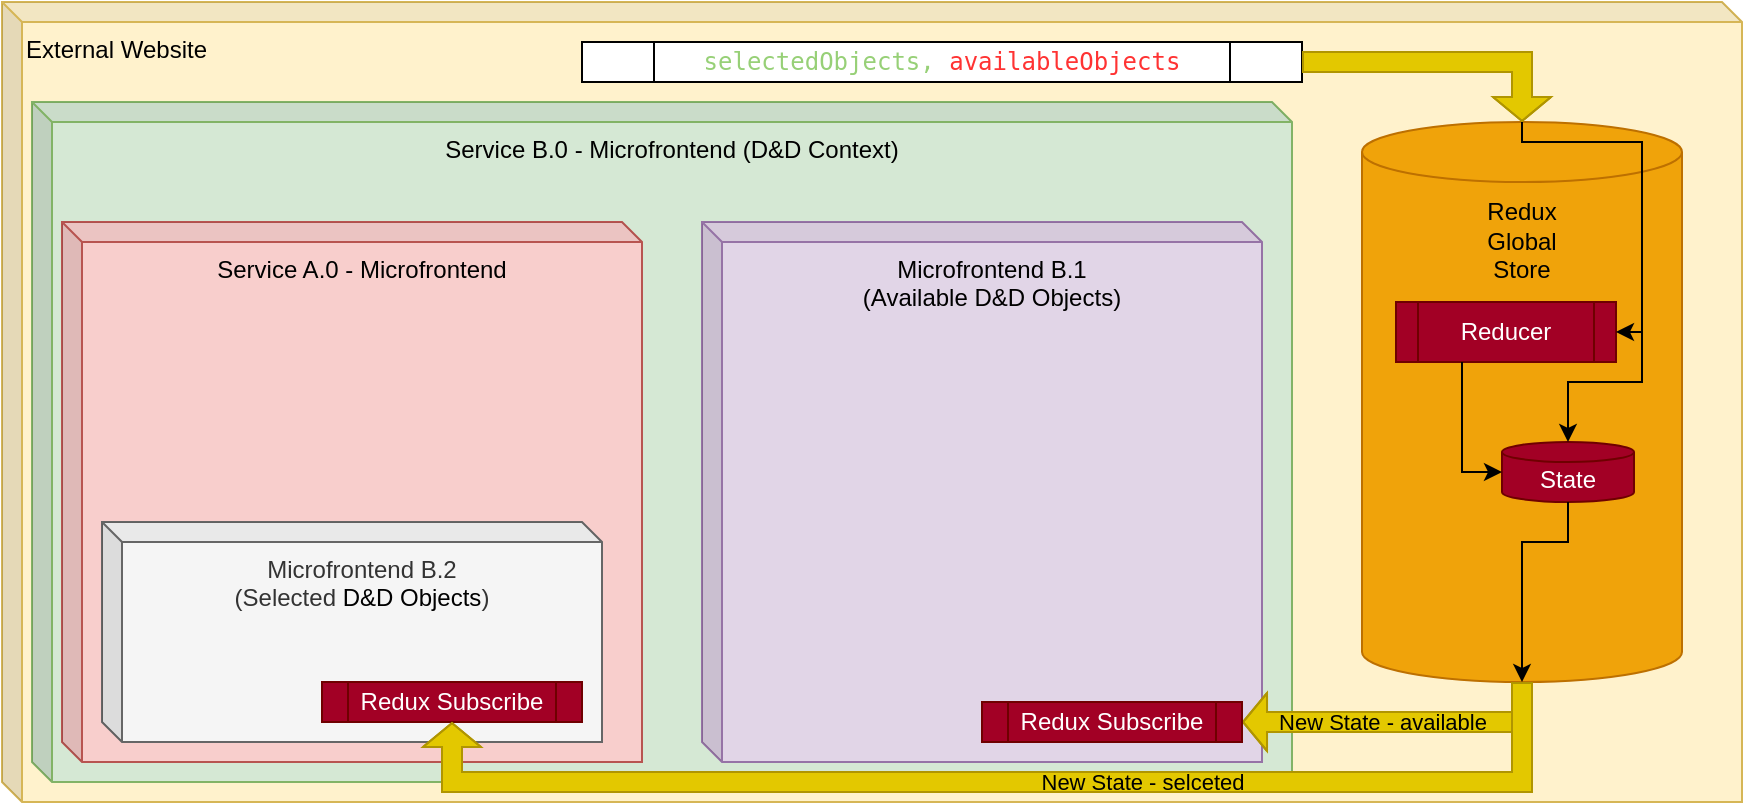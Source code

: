 <mxfile version="24.3.0" type="device" pages="4">
  <diagram id="Yn5TRi-3Te9KVsg2h0Tu" name="Old">
    <mxGraphModel dx="1565" dy="702" grid="1" gridSize="10" guides="1" tooltips="1" connect="1" arrows="1" fold="1" page="1" pageScale="1" pageWidth="827" pageHeight="1169" math="0" shadow="0">
      <root>
        <mxCell id="0" />
        <mxCell id="1" parent="0" />
        <mxCell id="lPZrsbwxUaaFB0V5QGWx-1" value="External Website" style="shape=cube;whiteSpace=wrap;html=1;boundedLbl=1;backgroundOutline=1;darkOpacity=0.05;darkOpacity2=0.1;verticalAlign=top;size=10;fillColor=#fff2cc;strokeColor=#d6b656;align=left;" parent="1" vertex="1">
          <mxGeometry x="130" y="40" width="870" height="400" as="geometry" />
        </mxCell>
        <mxCell id="lPZrsbwxUaaFB0V5QGWx-3" value="Service B.0 - Microfrontend (D&amp;amp;D Context)" style="shape=cube;whiteSpace=wrap;html=1;boundedLbl=1;backgroundOutline=1;darkOpacity=0.05;darkOpacity2=0.1;size=10;verticalAlign=top;fillColor=#d5e8d4;strokeColor=#82b366;" parent="1" vertex="1">
          <mxGeometry x="145" y="90" width="630" height="340" as="geometry" />
        </mxCell>
        <mxCell id="lPZrsbwxUaaFB0V5QGWx-2" value="Service A.0 - Microfrontend" style="shape=cube;whiteSpace=wrap;html=1;boundedLbl=1;backgroundOutline=1;darkOpacity=0.05;darkOpacity2=0.1;size=10;verticalAlign=top;fillColor=#f8cecc;strokeColor=#b85450;" parent="1" vertex="1">
          <mxGeometry x="160" y="150" width="290" height="270" as="geometry" />
        </mxCell>
        <mxCell id="lPZrsbwxUaaFB0V5QGWx-4" value="Microfrontend B.1&lt;br&gt;(Available D&amp;amp;D Objects)" style="shape=cube;whiteSpace=wrap;html=1;boundedLbl=1;backgroundOutline=1;darkOpacity=0.05;darkOpacity2=0.1;size=10;verticalAlign=top;fillColor=#e1d5e7;strokeColor=#9673a6;" parent="1" vertex="1">
          <mxGeometry x="480" y="150" width="280" height="270" as="geometry" />
        </mxCell>
        <mxCell id="lPZrsbwxUaaFB0V5QGWx-5" value="Microfrontend B.2 &lt;br&gt;(Selected&amp;nbsp;&lt;span style=&quot;color: rgb(0, 0, 0);&quot;&gt;D&amp;amp;D Objects&lt;/span&gt;)" style="shape=cube;whiteSpace=wrap;html=1;boundedLbl=1;backgroundOutline=1;darkOpacity=0.05;darkOpacity2=0.1;size=10;verticalAlign=top;fillColor=#f5f5f5;strokeColor=#666666;fontColor=#333333;" parent="1" vertex="1">
          <mxGeometry x="180" y="300" width="250" height="110" as="geometry" />
        </mxCell>
        <mxCell id="eqRU1JsDqzqzoZwqJnW9-1" value="&lt;code data-language=&quot;typescript-jsx&quot; data-application=&quot;com.atlassian.bitbucket-server&quot;&gt;&lt;font color=&quot;#97d077&quot;&gt;selectedObjects,&amp;nbsp;&lt;/font&gt;&lt;/code&gt;&lt;span style=&quot;color: rgb(255, 51, 51); font-family: monospace;&quot;&gt;availableObjects&lt;/span&gt;" style="shape=process;whiteSpace=wrap;html=1;backgroundOutline=1;" parent="1" vertex="1">
          <mxGeometry x="420" y="60" width="360" height="20" as="geometry" />
        </mxCell>
        <mxCell id="KGVZIIwrvz78Vak8lRB2-1" value="Redux&lt;div&gt;Global&lt;/div&gt;&lt;div&gt;Store&lt;/div&gt;&lt;div&gt;&lt;br&gt;&lt;/div&gt;&lt;div&gt;&lt;br&gt;&lt;/div&gt;&lt;div&gt;&lt;br&gt;&lt;/div&gt;&lt;div&gt;&lt;br&gt;&lt;/div&gt;&lt;div&gt;&lt;br&gt;&lt;/div&gt;&lt;div&gt;&lt;br&gt;&lt;/div&gt;&lt;div&gt;&lt;br&gt;&lt;/div&gt;&lt;div&gt;&lt;br&gt;&lt;/div&gt;&lt;div&gt;&lt;br&gt;&lt;/div&gt;&lt;div&gt;&lt;br&gt;&lt;/div&gt;&lt;div&gt;&lt;br&gt;&lt;/div&gt;&lt;div&gt;&lt;br&gt;&lt;/div&gt;&lt;div&gt;&lt;br&gt;&lt;/div&gt;" style="shape=cylinder3;whiteSpace=wrap;html=1;boundedLbl=1;backgroundOutline=1;size=15;fillColor=#f0a30a;fontColor=#000000;strokeColor=#BD7000;" parent="1" vertex="1">
          <mxGeometry x="810" y="100" width="160" height="280" as="geometry" />
        </mxCell>
        <mxCell id="KGVZIIwrvz78Vak8lRB2-2" value="Reducer" style="shape=process;whiteSpace=wrap;html=1;backgroundOutline=1;fillColor=#a20025;fontColor=#ffffff;strokeColor=#6F0000;" parent="1" vertex="1">
          <mxGeometry x="827" y="190" width="110" height="30" as="geometry" />
        </mxCell>
        <mxCell id="KGVZIIwrvz78Vak8lRB2-3" value="State" style="shape=cylinder3;whiteSpace=wrap;html=1;boundedLbl=1;backgroundOutline=1;size=5;fillColor=#a20025;fontColor=#ffffff;strokeColor=#6F0000;" parent="1" vertex="1">
          <mxGeometry x="880" y="260" width="66" height="30" as="geometry" />
        </mxCell>
        <mxCell id="KGVZIIwrvz78Vak8lRB2-5" value="" style="shape=flexArrow;endArrow=classic;html=1;rounded=0;exitX=1;exitY=0.5;exitDx=0;exitDy=0;entryX=0.5;entryY=0;entryDx=0;entryDy=0;entryPerimeter=0;endWidth=18;endSize=3.67;fillColor=#e3c800;strokeColor=#B09500;" parent="1" source="eqRU1JsDqzqzoZwqJnW9-1" target="KGVZIIwrvz78Vak8lRB2-1" edge="1">
          <mxGeometry width="50" height="50" relative="1" as="geometry">
            <mxPoint x="1010" y="370" as="sourcePoint" />
            <mxPoint x="1060" y="320" as="targetPoint" />
            <Array as="points">
              <mxPoint x="890" y="70" />
            </Array>
          </mxGeometry>
        </mxCell>
        <mxCell id="KGVZIIwrvz78Vak8lRB2-6" value="" style="shape=flexArrow;endArrow=classic;html=1;rounded=0;exitX=0.5;exitY=1;exitDx=0;exitDy=0;entryX=1;entryY=0.5;entryDx=0;entryDy=0;endWidth=18;endSize=3.67;exitPerimeter=0;fillColor=#e3c800;strokeColor=#B09500;" parent="1" source="KGVZIIwrvz78Vak8lRB2-1" target="KGVZIIwrvz78Vak8lRB2-7" edge="1">
          <mxGeometry width="50" height="50" relative="1" as="geometry">
            <mxPoint x="800" y="520" as="sourcePoint" />
            <mxPoint x="910" y="550" as="targetPoint" />
            <Array as="points">
              <mxPoint x="890" y="400" />
            </Array>
          </mxGeometry>
        </mxCell>
        <mxCell id="KGVZIIwrvz78Vak8lRB2-7" value="Redux Subscribe" style="shape=process;whiteSpace=wrap;html=1;backgroundOutline=1;fillColor=#a20025;fontColor=#ffffff;strokeColor=#6F0000;" parent="1" vertex="1">
          <mxGeometry x="620" y="390" width="130" height="20" as="geometry" />
        </mxCell>
        <mxCell id="KGVZIIwrvz78Vak8lRB2-8" value="Redux Subscribe" style="shape=process;whiteSpace=wrap;html=1;backgroundOutline=1;fillColor=#a20025;strokeColor=#6F0000;fontColor=#ffffff;" parent="1" vertex="1">
          <mxGeometry x="290" y="380" width="130" height="20" as="geometry" />
        </mxCell>
        <mxCell id="KGVZIIwrvz78Vak8lRB2-9" value="" style="shape=flexArrow;endArrow=classic;html=1;rounded=0;exitX=0.5;exitY=1;exitDx=0;exitDy=0;entryX=0.5;entryY=1;entryDx=0;entryDy=0;endWidth=18;endSize=3.67;exitPerimeter=0;fillColor=#e3c800;strokeColor=#B09500;" parent="1" target="KGVZIIwrvz78Vak8lRB2-8" edge="1">
          <mxGeometry width="50" height="50" relative="1" as="geometry">
            <mxPoint x="890" y="380" as="sourcePoint" />
            <mxPoint x="750" y="400" as="targetPoint" />
            <Array as="points">
              <mxPoint x="890" y="430" />
              <mxPoint x="355" y="430" />
            </Array>
          </mxGeometry>
        </mxCell>
        <mxCell id="KGVZIIwrvz78Vak8lRB2-10" value="New State - selceted" style="edgeLabel;html=1;align=center;verticalAlign=middle;resizable=0;points=[];labelBackgroundColor=none;" parent="KGVZIIwrvz78Vak8lRB2-9" vertex="1" connectable="0">
          <mxGeometry x="-0.34" y="1" relative="1" as="geometry">
            <mxPoint x="-37" y="-1" as="offset" />
          </mxGeometry>
        </mxCell>
        <mxCell id="KGVZIIwrvz78Vak8lRB2-11" value="New State - available" style="edgeLabel;html=1;align=center;verticalAlign=middle;resizable=0;points=[];labelBackgroundColor=none;" parent="1" vertex="1" connectable="0">
          <mxGeometry x="820" y="400" as="geometry" />
        </mxCell>
        <mxCell id="KGVZIIwrvz78Vak8lRB2-12" style="edgeStyle=orthogonalEdgeStyle;rounded=0;orthogonalLoop=1;jettySize=auto;html=1;exitX=0.5;exitY=0;exitDx=0;exitDy=0;exitPerimeter=0;entryX=1;entryY=0.5;entryDx=0;entryDy=0;" parent="1" source="KGVZIIwrvz78Vak8lRB2-1" target="KGVZIIwrvz78Vak8lRB2-2" edge="1">
          <mxGeometry relative="1" as="geometry">
            <mxPoint x="1090" y="220" as="targetPoint" />
            <Array as="points">
              <mxPoint x="890" y="110" />
              <mxPoint x="950" y="110" />
              <mxPoint x="950" y="205" />
            </Array>
          </mxGeometry>
        </mxCell>
        <mxCell id="KGVZIIwrvz78Vak8lRB2-13" style="edgeStyle=orthogonalEdgeStyle;rounded=0;orthogonalLoop=1;jettySize=auto;html=1;entryX=0;entryY=0.5;entryDx=0;entryDy=0;entryPerimeter=0;" parent="1" source="KGVZIIwrvz78Vak8lRB2-2" target="KGVZIIwrvz78Vak8lRB2-3" edge="1">
          <mxGeometry relative="1" as="geometry">
            <mxPoint x="882" y="275" as="targetPoint" />
            <Array as="points">
              <mxPoint x="860" y="275" />
            </Array>
          </mxGeometry>
        </mxCell>
        <mxCell id="KGVZIIwrvz78Vak8lRB2-14" style="edgeStyle=orthogonalEdgeStyle;rounded=0;orthogonalLoop=1;jettySize=auto;html=1;exitX=0.5;exitY=0;exitDx=0;exitDy=0;exitPerimeter=0;entryX=0.5;entryY=0;entryDx=0;entryDy=0;entryPerimeter=0;" parent="1" target="KGVZIIwrvz78Vak8lRB2-3" edge="1">
          <mxGeometry relative="1" as="geometry">
            <mxPoint x="937" y="205" as="targetPoint" />
            <mxPoint x="890" y="100" as="sourcePoint" />
            <Array as="points">
              <mxPoint x="890" y="110" />
              <mxPoint x="950" y="110" />
              <mxPoint x="950" y="230" />
              <mxPoint x="913" y="230" />
            </Array>
          </mxGeometry>
        </mxCell>
        <mxCell id="KGVZIIwrvz78Vak8lRB2-15" style="edgeStyle=orthogonalEdgeStyle;rounded=0;orthogonalLoop=1;jettySize=auto;html=1;entryX=0.5;entryY=1;entryDx=0;entryDy=0;entryPerimeter=0;" parent="1" source="KGVZIIwrvz78Vak8lRB2-3" target="KGVZIIwrvz78Vak8lRB2-1" edge="1">
          <mxGeometry relative="1" as="geometry">
            <Array as="points">
              <mxPoint x="913" y="310" />
              <mxPoint x="890" y="310" />
            </Array>
          </mxGeometry>
        </mxCell>
      </root>
    </mxGraphModel>
  </diagram>
  <diagram id="41mhNigUIOPDBWbzbexs" name="New - Redux">
    <mxGraphModel dx="946" dy="589" grid="1" gridSize="10" guides="1" tooltips="1" connect="1" arrows="1" fold="1" page="1" pageScale="1" pageWidth="827" pageHeight="1169" math="0" shadow="0">
      <root>
        <mxCell id="0" />
        <mxCell id="1" parent="0" />
        <mxCell id="PzhqyEKUegWnqLu9rLrl-1" value="Master-stub&amp;nbsp; (Salesforce)" style="shape=cube;whiteSpace=wrap;html=1;boundedLbl=1;backgroundOutline=1;darkOpacity=0.05;darkOpacity2=0.1;verticalAlign=top;size=10;fillColor=#fff2cc;strokeColor=#d6b656;" vertex="1" parent="1">
          <mxGeometry x="84" y="50" width="660" height="400" as="geometry" />
        </mxCell>
        <mxCell id="PzhqyEKUegWnqLu9rLrl-2" value="Terminal - Microfrontend (D&amp;amp;D Context)" style="shape=cube;whiteSpace=wrap;html=1;boundedLbl=1;backgroundOutline=1;darkOpacity=0.05;darkOpacity2=0.1;size=10;verticalAlign=top;fillColor=#d5e8d4;strokeColor=#82b366;" vertex="1" parent="1">
          <mxGeometry x="99" y="100" width="630" height="340" as="geometry" />
        </mxCell>
        <mxCell id="PzhqyEKUegWnqLu9rLrl-3" value="Outlet - Microfrontend" style="shape=cube;whiteSpace=wrap;html=1;boundedLbl=1;backgroundOutline=1;darkOpacity=0.05;darkOpacity2=0.1;size=10;verticalAlign=top;fillColor=#f8cecc;strokeColor=#b85450;" vertex="1" parent="1">
          <mxGeometry x="114" y="160" width="290" height="270" as="geometry" />
        </mxCell>
        <mxCell id="PzhqyEKUegWnqLu9rLrl-4" value="Terminal - Microfrontend (Available Terminals)" style="shape=cube;whiteSpace=wrap;html=1;boundedLbl=1;backgroundOutline=1;darkOpacity=0.05;darkOpacity2=0.1;size=10;verticalAlign=top;fillColor=#e1d5e7;strokeColor=#9673a6;" vertex="1" parent="1">
          <mxGeometry x="434" y="160" width="280" height="270" as="geometry" />
        </mxCell>
        <mxCell id="PzhqyEKUegWnqLu9rLrl-5" value="Terminal - Microfrontend (Selected Terminals)" style="shape=cube;whiteSpace=wrap;html=1;boundedLbl=1;backgroundOutline=1;darkOpacity=0.05;darkOpacity2=0.1;size=10;verticalAlign=top;fillColor=#f5f5f5;strokeColor=#666666;fontColor=#333333;" vertex="1" parent="1">
          <mxGeometry x="134" y="310" width="250" height="110" as="geometry" />
        </mxCell>
        <mxCell id="-i0WJnSM8CfYz7kiRK-6-1" value="Redux&lt;br&gt;Global Store" style="shape=cylinder3;whiteSpace=wrap;html=1;boundedLbl=1;backgroundOutline=1;size=15;labelBackgroundColor=none;fontColor=#000000;verticalAlign=top;" vertex="1" parent="1">
          <mxGeometry x="820" y="170" width="120" height="210" as="geometry" />
        </mxCell>
        <mxCell id="nETbn7K5RcSd-f_zgl3h-1" value="&lt;code data-language=&quot;typescript-jsx&quot; data-application=&quot;com.atlassian.bitbucket-server&quot;&gt;&lt;font color=&quot;#97d077&quot;&gt;selectedTerminals,&amp;nbsp;&lt;/font&gt;&lt;/code&gt;&lt;span style=&quot;color: rgb(255, 51, 51); font-family: monospace;&quot;&gt;availableTerminals&lt;/span&gt;" style="shape=process;whiteSpace=wrap;html=1;backgroundOutline=1;" vertex="1" parent="1">
          <mxGeometry x="340" y="130" width="360" height="20" as="geometry" />
        </mxCell>
        <mxCell id="nETbn7K5RcSd-f_zgl3h-2" value="" style="shape=flexArrow;endArrow=classic;html=1;rounded=0;labelBackgroundColor=none;fontColor=#000000;strokeColor=#B85450;exitX=1;exitY=0.5;exitDx=0;exitDy=0;labelBorderColor=none;fillColor=#97D077;gradientColor=none;" edge="1" parent="1" source="nETbn7K5RcSd-f_zgl3h-1">
          <mxGeometry width="50" height="50" relative="1" as="geometry">
            <mxPoint x="390" y="280" as="sourcePoint" />
            <mxPoint x="880" y="170" as="targetPoint" />
            <Array as="points">
              <mxPoint x="880" y="140" />
            </Array>
          </mxGeometry>
        </mxCell>
        <mxCell id="nETbn7K5RcSd-f_zgl3h-3" value="DISPATCH - new Action" style="edgeLabel;html=1;align=center;verticalAlign=middle;resizable=0;points=[];fontColor=#000000;labelBackgroundColor=none;" vertex="1" connectable="0" parent="nETbn7K5RcSd-f_zgl3h-2">
          <mxGeometry x="-0.2" y="2" relative="1" as="geometry">
            <mxPoint x="26" y="-8" as="offset" />
          </mxGeometry>
        </mxCell>
        <mxCell id="nETbn7K5RcSd-f_zgl3h-7" style="edgeStyle=orthogonalEdgeStyle;rounded=0;orthogonalLoop=1;jettySize=auto;html=1;entryX=0;entryY=0.5;entryDx=0;entryDy=0;entryPerimeter=0;labelBackgroundColor=none;labelBorderColor=none;fontColor=#000000;startArrow=none;startFill=0;strokeColor=#B85450;fillColor=#97D077;gradientColor=none;" edge="1" parent="1" source="nETbn7K5RcSd-f_zgl3h-4" target="nETbn7K5RcSd-f_zgl3h-5">
          <mxGeometry relative="1" as="geometry">
            <Array as="points">
              <mxPoint x="850" y="315" />
            </Array>
          </mxGeometry>
        </mxCell>
        <mxCell id="nETbn7K5RcSd-f_zgl3h-4" value="Reducer" style="shape=process;whiteSpace=wrap;html=1;backgroundOutline=1;labelBackgroundColor=none;fillColor=#ffff88;strokeColor=#36393d;" vertex="1" parent="1">
          <mxGeometry x="827" y="250" width="85" height="30" as="geometry" />
        </mxCell>
        <mxCell id="nETbn7K5RcSd-f_zgl3h-8" style="edgeStyle=orthogonalEdgeStyle;rounded=0;orthogonalLoop=1;jettySize=auto;html=1;entryX=1;entryY=0.5;entryDx=0;entryDy=0;labelBackgroundColor=none;labelBorderColor=none;fontColor=#000000;startArrow=none;startFill=0;strokeColor=#B85450;fillColor=#97D077;gradientColor=none;exitX=0.5;exitY=0;exitDx=0;exitDy=0;exitPerimeter=0;" edge="1" parent="1" source="nETbn7K5RcSd-f_zgl3h-5" target="nETbn7K5RcSd-f_zgl3h-4">
          <mxGeometry relative="1" as="geometry">
            <Array as="points">
              <mxPoint x="900" y="290" />
              <mxPoint x="930" y="290" />
              <mxPoint x="930" y="265" />
            </Array>
          </mxGeometry>
        </mxCell>
        <mxCell id="nETbn7K5RcSd-f_zgl3h-9" style="edgeStyle=orthogonalEdgeStyle;rounded=0;orthogonalLoop=1;jettySize=auto;html=1;exitX=0.5;exitY=1;exitDx=0;exitDy=0;exitPerimeter=0;labelBackgroundColor=none;labelBorderColor=none;fontColor=#000000;startArrow=none;startFill=0;strokeColor=#B85450;fillColor=#97D077;gradientColor=none;" edge="1" parent="1" source="nETbn7K5RcSd-f_zgl3h-5">
          <mxGeometry relative="1" as="geometry">
            <mxPoint x="880" y="380" as="targetPoint" />
          </mxGeometry>
        </mxCell>
        <mxCell id="nETbn7K5RcSd-f_zgl3h-5" value="State" style="shape=cylinder3;whiteSpace=wrap;html=1;boundedLbl=1;backgroundOutline=1;size=5;labelBackgroundColor=none;fillColor=#ffff88;strokeColor=#36393d;" vertex="1" parent="1">
          <mxGeometry x="870" y="300" width="60" height="30" as="geometry" />
        </mxCell>
        <mxCell id="nETbn7K5RcSd-f_zgl3h-6" value="" style="endArrow=classic;html=1;rounded=0;labelBackgroundColor=none;labelBorderColor=none;fontColor=#000000;strokeColor=#B85450;fillColor=#97D077;gradientColor=none;entryX=1;entryY=0.5;entryDx=0;entryDy=0;" edge="1" parent="1" target="nETbn7K5RcSd-f_zgl3h-4">
          <mxGeometry width="50" height="50" relative="1" as="geometry">
            <mxPoint x="880" y="170" as="sourcePoint" />
            <mxPoint x="440" y="250" as="targetPoint" />
            <Array as="points">
              <mxPoint x="880" y="190" />
              <mxPoint x="930" y="190" />
              <mxPoint x="930" y="265" />
            </Array>
          </mxGeometry>
        </mxCell>
        <mxCell id="nETbn7K5RcSd-f_zgl3h-10" value="" style="shape=flexArrow;endArrow=classic;html=1;rounded=0;labelBackgroundColor=none;fontColor=#000000;strokeColor=#B85450;labelBorderColor=none;fillColor=#97D077;gradientColor=none;exitX=0.5;exitY=1;exitDx=0;exitDy=0;exitPerimeter=0;" edge="1" parent="1" source="-i0WJnSM8CfYz7kiRK-6-1">
          <mxGeometry width="50" height="50" relative="1" as="geometry">
            <mxPoint x="965" y="480" as="sourcePoint" />
            <mxPoint x="710" y="410" as="targetPoint" />
            <Array as="points">
              <mxPoint x="880" y="410" />
            </Array>
          </mxGeometry>
        </mxCell>
        <mxCell id="nETbn7K5RcSd-f_zgl3h-11" value="New Stae - available" style="edgeLabel;html=1;align=center;verticalAlign=middle;resizable=0;points=[];fontColor=#000000;labelBackgroundColor=none;" vertex="1" connectable="0" parent="nETbn7K5RcSd-f_zgl3h-10">
          <mxGeometry x="-0.2" y="2" relative="1" as="geometry">
            <mxPoint x="-22" y="-8" as="offset" />
          </mxGeometry>
        </mxCell>
        <mxCell id="nETbn7K5RcSd-f_zgl3h-12" value="" style="shape=flexArrow;endArrow=classic;html=1;rounded=0;labelBackgroundColor=none;fontColor=#000000;strokeColor=#B85450;labelBorderColor=none;fillColor=#97D077;gradientColor=none;exitX=0.5;exitY=1;exitDx=0;exitDy=0;exitPerimeter=0;entryX=0.5;entryY=1;entryDx=0;entryDy=0;" edge="1" parent="1" target="nETbn7K5RcSd-f_zgl3h-14">
          <mxGeometry width="50" height="50" relative="1" as="geometry">
            <mxPoint x="880" y="409.98" as="sourcePoint" />
            <mxPoint x="714" y="440" as="targetPoint" />
            <Array as="points">
              <mxPoint x="880" y="439.98" />
              <mxPoint x="270" y="440" />
            </Array>
          </mxGeometry>
        </mxCell>
        <mxCell id="nETbn7K5RcSd-f_zgl3h-13" value="New Stae - selected" style="edgeLabel;html=1;align=center;verticalAlign=middle;resizable=0;points=[];fontColor=#000000;labelBackgroundColor=none;" vertex="1" connectable="0" parent="nETbn7K5RcSd-f_zgl3h-12">
          <mxGeometry x="-0.2" y="2" relative="1" as="geometry">
            <mxPoint x="176" y="-2" as="offset" />
          </mxGeometry>
        </mxCell>
        <mxCell id="nETbn7K5RcSd-f_zgl3h-14" value="Redux Subscribe" style="shape=process;whiteSpace=wrap;html=1;backgroundOutline=1;labelBackgroundColor=none;fillColor=#cdeb8b;strokeColor=#36393d;" vertex="1" parent="1">
          <mxGeometry x="200" y="390" width="140" height="20" as="geometry" />
        </mxCell>
        <mxCell id="nETbn7K5RcSd-f_zgl3h-15" value="Redux Subscribe" style="shape=process;whiteSpace=wrap;html=1;backgroundOutline=1;labelBackgroundColor=none;fillColor=#cdeb8b;strokeColor=#36393d;" vertex="1" parent="1">
          <mxGeometry x="570" y="400" width="140" height="20" as="geometry" />
        </mxCell>
      </root>
    </mxGraphModel>
  </diagram>
  <diagram name="Old" id="A99JPSOwtfnyYXtI4Ofm">
    <mxGraphModel dx="946" dy="589" grid="1" gridSize="10" guides="1" tooltips="1" connect="1" arrows="1" fold="1" page="1" pageScale="1" pageWidth="827" pageHeight="1169" math="0" shadow="0">
      <root>
        <mxCell id="0" />
        <mxCell id="1" parent="0" />
        <mxCell id="lPZrsbwxUaaFB0V5QGWx-1" value="Master-stub&amp;nbsp; (Salesforce)" style="shape=cube;whiteSpace=wrap;html=1;boundedLbl=1;backgroundOutline=1;darkOpacity=0.05;darkOpacity2=0.1;verticalAlign=top;size=10;fillColor=#fff2cc;strokeColor=#d6b656;align=left;" vertex="1" parent="1">
          <mxGeometry x="130" y="40" width="660" height="400" as="geometry" />
        </mxCell>
        <mxCell id="lPZrsbwxUaaFB0V5QGWx-3" value="Terminal - Microfrontend (D&amp;amp;D Context)" style="shape=cube;whiteSpace=wrap;html=1;boundedLbl=1;backgroundOutline=1;darkOpacity=0.05;darkOpacity2=0.1;size=10;verticalAlign=top;fillColor=#d5e8d4;strokeColor=#82b366;" vertex="1" parent="1">
          <mxGeometry x="145" y="90" width="630" height="340" as="geometry" />
        </mxCell>
        <mxCell id="lPZrsbwxUaaFB0V5QGWx-2" value="Outlet - Microfrontend" style="shape=cube;whiteSpace=wrap;html=1;boundedLbl=1;backgroundOutline=1;darkOpacity=0.05;darkOpacity2=0.1;size=10;verticalAlign=top;fillColor=#f8cecc;strokeColor=#b85450;" vertex="1" parent="1">
          <mxGeometry x="160" y="150" width="290" height="270" as="geometry" />
        </mxCell>
        <mxCell id="lPZrsbwxUaaFB0V5QGWx-4" value="Terminal - Microfrontend (Available Terminals)" style="shape=cube;whiteSpace=wrap;html=1;boundedLbl=1;backgroundOutline=1;darkOpacity=0.05;darkOpacity2=0.1;size=10;verticalAlign=top;fillColor=#e1d5e7;strokeColor=#9673a6;" vertex="1" parent="1">
          <mxGeometry x="480" y="150" width="280" height="270" as="geometry" />
        </mxCell>
        <mxCell id="lPZrsbwxUaaFB0V5QGWx-5" value="Terminal - Microfrontend (Selected Terminals)" style="shape=cube;whiteSpace=wrap;html=1;boundedLbl=1;backgroundOutline=1;darkOpacity=0.05;darkOpacity2=0.1;size=10;verticalAlign=top;fillColor=#f5f5f5;strokeColor=#666666;fontColor=#333333;" vertex="1" parent="1">
          <mxGeometry x="180" y="300" width="250" height="110" as="geometry" />
        </mxCell>
        <mxCell id="eqRU1JsDqzqzoZwqJnW9-1" value="&lt;code data-language=&quot;typescript-jsx&quot; data-application=&quot;com.atlassian.bitbucket-server&quot;&gt;&lt;font color=&quot;#97d077&quot;&gt;selectedTerminals,&amp;nbsp;&lt;/font&gt;&lt;/code&gt;&lt;span style=&quot;color: rgb(255, 51, 51); font-family: monospace;&quot;&gt;availableTerminals&lt;/span&gt;" style="shape=process;whiteSpace=wrap;html=1;backgroundOutline=1;" vertex="1" parent="1">
          <mxGeometry x="420" y="60" width="360" height="20" as="geometry" />
        </mxCell>
        <mxCell id="eqRU1JsDqzqzoZwqJnW9-5" value="" style="endArrow=classic;startArrow=classic;html=1;rounded=0;exitX=0.276;exitY=0.003;exitDx=0;exitDy=0;exitPerimeter=0;" edge="1" parent="1" source="lPZrsbwxUaaFB0V5QGWx-3">
          <mxGeometry width="50" height="50" relative="1" as="geometry">
            <mxPoint x="560" y="310" as="sourcePoint" />
            <mxPoint x="420" y="70" as="targetPoint" />
            <Array as="points">
              <mxPoint x="319" y="70" />
            </Array>
          </mxGeometry>
        </mxCell>
        <mxCell id="eqRU1JsDqzqzoZwqJnW9-9" value="&lt;font color=&quot;#000000&quot;&gt;Can change&lt;/font&gt;" style="edgeLabel;html=1;align=center;verticalAlign=middle;resizable=0;points=[];fontColor=#97D077;labelBackgroundColor=none;" vertex="1" connectable="0" parent="eqRU1JsDqzqzoZwqJnW9-5">
          <mxGeometry x="-0.147" relative="1" as="geometry">
            <mxPoint y="-10" as="offset" />
          </mxGeometry>
        </mxCell>
        <mxCell id="eqRU1JsDqzqzoZwqJnW9-6" value="Read only" style="endArrow=classic;startArrow=none;html=1;rounded=0;exitX=0;exitY=0;exitDx=135;exitDy=0;exitPerimeter=0;entryX=0.75;entryY=1;entryDx=0;entryDy=0;fillColor=#f8cecc;strokeColor=#B85450;startFill=0;labelBackgroundColor=none;" edge="1" parent="1" source="lPZrsbwxUaaFB0V5QGWx-4" target="eqRU1JsDqzqzoZwqJnW9-1">
          <mxGeometry x="0.035" y="-10" width="50" height="50" relative="1" as="geometry">
            <mxPoint x="328.88" y="101.02" as="sourcePoint" />
            <mxPoint x="430" y="80" as="targetPoint" />
            <Array as="points">
              <mxPoint x="615" y="110" />
              <mxPoint x="690" y="110" />
            </Array>
            <mxPoint as="offset" />
          </mxGeometry>
        </mxCell>
        <mxCell id="eqRU1JsDqzqzoZwqJnW9-7" value="&lt;meta charset=&quot;utf-8&quot;&gt;&lt;span style=&quot;color: rgb(0, 0, 0); font-family: Helvetica; font-size: 11px; font-style: normal; font-variant-ligatures: normal; font-variant-caps: normal; font-weight: 400; letter-spacing: normal; orphans: 2; text-align: center; text-indent: 0px; text-transform: none; widows: 2; word-spacing: 0px; -webkit-text-stroke-width: 0px; text-decoration-thickness: initial; text-decoration-style: initial; text-decoration-color: initial; float: none; display: inline !important;&quot;&gt;Read only&lt;/span&gt;" style="endArrow=classic;startArrow=none;html=1;rounded=0;exitX=0;exitY=0;exitDx=140;exitDy=0;exitPerimeter=0;entryX=0.75;entryY=1;entryDx=0;entryDy=0;fillColor=#f8cecc;strokeColor=#B85450;startFill=0;labelBackgroundColor=none;" edge="1" parent="1" source="lPZrsbwxUaaFB0V5QGWx-2">
          <mxGeometry x="-0.76" y="20" width="50" height="50" relative="1" as="geometry">
            <mxPoint x="405" y="150" as="sourcePoint" />
            <mxPoint x="480" y="80" as="targetPoint" />
            <Array as="points">
              <mxPoint x="300" y="100" />
              <mxPoint x="480" y="100" />
            </Array>
            <mxPoint as="offset" />
          </mxGeometry>
        </mxCell>
        <mxCell id="eqRU1JsDqzqzoZwqJnW9-8" value="&lt;meta charset=&quot;utf-8&quot;&gt;&lt;span style=&quot;color: rgb(0, 0, 0); font-family: Helvetica; font-size: 11px; font-style: normal; font-variant-ligatures: normal; font-variant-caps: normal; font-weight: 400; letter-spacing: normal; orphans: 2; text-align: center; text-indent: 0px; text-transform: none; widows: 2; word-spacing: 0px; -webkit-text-stroke-width: 0px; text-decoration-thickness: initial; text-decoration-style: initial; text-decoration-color: initial; float: none; display: inline !important;&quot;&gt;Read only&lt;/span&gt;" style="endArrow=classic;startArrow=none;html=1;rounded=0;exitX=0;exitY=0;exitDx=120;exitDy=0;exitPerimeter=0;entryX=0.75;entryY=1;entryDx=0;entryDy=0;fillColor=#f8cecc;strokeColor=#B85450;startFill=0;labelBackgroundColor=none;" edge="1" parent="1" source="lPZrsbwxUaaFB0V5QGWx-5">
          <mxGeometry y="30" width="50" height="50" relative="1" as="geometry">
            <mxPoint x="120" y="250" as="sourcePoint" />
            <mxPoint x="300" y="180" as="targetPoint" />
            <Array as="points">
              <mxPoint x="300" y="200" />
            </Array>
            <mxPoint as="offset" />
          </mxGeometry>
        </mxCell>
      </root>
    </mxGraphModel>
  </diagram>
  <diagram name="New - Redux" id="sOc9n68WUO_Ra268Mekz">
    <mxGraphModel dx="946" dy="589" grid="1" gridSize="10" guides="1" tooltips="1" connect="1" arrows="1" fold="1" page="1" pageScale="1" pageWidth="827" pageHeight="1169" math="0" shadow="0">
      <root>
        <mxCell id="0" />
        <mxCell id="1" parent="0" />
        <mxCell id="PzhqyEKUegWnqLu9rLrl-1" value="Master-stub&amp;nbsp; (Salesforce)" style="shape=cube;whiteSpace=wrap;html=1;boundedLbl=1;backgroundOutline=1;darkOpacity=0.05;darkOpacity2=0.1;verticalAlign=top;size=10;fillColor=#fff2cc;strokeColor=#d6b656;" vertex="1" parent="1">
          <mxGeometry x="84" y="50" width="660" height="400" as="geometry" />
        </mxCell>
        <mxCell id="PzhqyEKUegWnqLu9rLrl-2" value="Terminal - Microfrontend (D&amp;amp;D Context)" style="shape=cube;whiteSpace=wrap;html=1;boundedLbl=1;backgroundOutline=1;darkOpacity=0.05;darkOpacity2=0.1;size=10;verticalAlign=top;fillColor=#d5e8d4;strokeColor=#82b366;" vertex="1" parent="1">
          <mxGeometry x="99" y="100" width="630" height="340" as="geometry" />
        </mxCell>
        <mxCell id="PzhqyEKUegWnqLu9rLrl-3" value="Outlet - Microfrontend" style="shape=cube;whiteSpace=wrap;html=1;boundedLbl=1;backgroundOutline=1;darkOpacity=0.05;darkOpacity2=0.1;size=10;verticalAlign=top;fillColor=#f8cecc;strokeColor=#b85450;" vertex="1" parent="1">
          <mxGeometry x="114" y="160" width="290" height="270" as="geometry" />
        </mxCell>
        <mxCell id="PzhqyEKUegWnqLu9rLrl-4" value="Terminal - Microfrontend (Available Terminals)" style="shape=cube;whiteSpace=wrap;html=1;boundedLbl=1;backgroundOutline=1;darkOpacity=0.05;darkOpacity2=0.1;size=10;verticalAlign=top;fillColor=#e1d5e7;strokeColor=#9673a6;" vertex="1" parent="1">
          <mxGeometry x="434" y="160" width="280" height="270" as="geometry" />
        </mxCell>
        <mxCell id="PzhqyEKUegWnqLu9rLrl-5" value="Terminal - Microfrontend (Selected Terminals)" style="shape=cube;whiteSpace=wrap;html=1;boundedLbl=1;backgroundOutline=1;darkOpacity=0.05;darkOpacity2=0.1;size=10;verticalAlign=top;fillColor=#f5f5f5;strokeColor=#666666;fontColor=#333333;" vertex="1" parent="1">
          <mxGeometry x="134" y="310" width="250" height="110" as="geometry" />
        </mxCell>
        <mxCell id="-i0WJnSM8CfYz7kiRK-6-1" value="Redux&lt;br&gt;Global Store" style="shape=cylinder3;whiteSpace=wrap;html=1;boundedLbl=1;backgroundOutline=1;size=15;labelBackgroundColor=none;fontColor=#000000;verticalAlign=top;" vertex="1" parent="1">
          <mxGeometry x="820" y="170" width="120" height="210" as="geometry" />
        </mxCell>
        <mxCell id="nETbn7K5RcSd-f_zgl3h-1" value="&lt;code data-language=&quot;typescript-jsx&quot; data-application=&quot;com.atlassian.bitbucket-server&quot;&gt;&lt;font color=&quot;#97d077&quot;&gt;selectedTerminals,&amp;nbsp;&lt;/font&gt;&lt;/code&gt;&lt;span style=&quot;color: rgb(255, 51, 51); font-family: monospace;&quot;&gt;availableTerminals&lt;/span&gt;" style="shape=process;whiteSpace=wrap;html=1;backgroundOutline=1;" vertex="1" parent="1">
          <mxGeometry x="340" y="130" width="360" height="20" as="geometry" />
        </mxCell>
        <mxCell id="nETbn7K5RcSd-f_zgl3h-2" value="" style="shape=flexArrow;endArrow=classic;html=1;rounded=0;labelBackgroundColor=none;fontColor=#000000;strokeColor=#B85450;exitX=1;exitY=0.5;exitDx=0;exitDy=0;labelBorderColor=none;fillColor=#97D077;gradientColor=none;" edge="1" parent="1" source="nETbn7K5RcSd-f_zgl3h-1">
          <mxGeometry width="50" height="50" relative="1" as="geometry">
            <mxPoint x="390" y="280" as="sourcePoint" />
            <mxPoint x="880" y="170" as="targetPoint" />
            <Array as="points">
              <mxPoint x="880" y="140" />
            </Array>
          </mxGeometry>
        </mxCell>
        <mxCell id="nETbn7K5RcSd-f_zgl3h-3" value="DISPATCH - new Action" style="edgeLabel;html=1;align=center;verticalAlign=middle;resizable=0;points=[];fontColor=#000000;labelBackgroundColor=none;" vertex="1" connectable="0" parent="nETbn7K5RcSd-f_zgl3h-2">
          <mxGeometry x="-0.2" y="2" relative="1" as="geometry">
            <mxPoint x="26" y="-8" as="offset" />
          </mxGeometry>
        </mxCell>
        <mxCell id="nETbn7K5RcSd-f_zgl3h-7" style="edgeStyle=orthogonalEdgeStyle;rounded=0;orthogonalLoop=1;jettySize=auto;html=1;entryX=0;entryY=0.5;entryDx=0;entryDy=0;entryPerimeter=0;labelBackgroundColor=none;labelBorderColor=none;fontColor=#000000;startArrow=none;startFill=0;strokeColor=#B85450;fillColor=#97D077;gradientColor=none;" edge="1" parent="1" source="nETbn7K5RcSd-f_zgl3h-4" target="nETbn7K5RcSd-f_zgl3h-5">
          <mxGeometry relative="1" as="geometry">
            <Array as="points">
              <mxPoint x="850" y="315" />
            </Array>
          </mxGeometry>
        </mxCell>
        <mxCell id="nETbn7K5RcSd-f_zgl3h-4" value="Reducer" style="shape=process;whiteSpace=wrap;html=1;backgroundOutline=1;labelBackgroundColor=none;fillColor=#ffff88;strokeColor=#36393d;" vertex="1" parent="1">
          <mxGeometry x="827" y="250" width="85" height="30" as="geometry" />
        </mxCell>
        <mxCell id="nETbn7K5RcSd-f_zgl3h-8" style="edgeStyle=orthogonalEdgeStyle;rounded=0;orthogonalLoop=1;jettySize=auto;html=1;entryX=1;entryY=0.5;entryDx=0;entryDy=0;labelBackgroundColor=none;labelBorderColor=none;fontColor=#000000;startArrow=none;startFill=0;strokeColor=#B85450;fillColor=#97D077;gradientColor=none;exitX=0.5;exitY=0;exitDx=0;exitDy=0;exitPerimeter=0;" edge="1" parent="1" source="nETbn7K5RcSd-f_zgl3h-5" target="nETbn7K5RcSd-f_zgl3h-4">
          <mxGeometry relative="1" as="geometry">
            <Array as="points">
              <mxPoint x="900" y="290" />
              <mxPoint x="930" y="290" />
              <mxPoint x="930" y="265" />
            </Array>
          </mxGeometry>
        </mxCell>
        <mxCell id="nETbn7K5RcSd-f_zgl3h-9" style="edgeStyle=orthogonalEdgeStyle;rounded=0;orthogonalLoop=1;jettySize=auto;html=1;exitX=0.5;exitY=1;exitDx=0;exitDy=0;exitPerimeter=0;labelBackgroundColor=none;labelBorderColor=none;fontColor=#000000;startArrow=none;startFill=0;strokeColor=#B85450;fillColor=#97D077;gradientColor=none;" edge="1" parent="1" source="nETbn7K5RcSd-f_zgl3h-5">
          <mxGeometry relative="1" as="geometry">
            <mxPoint x="880" y="380" as="targetPoint" />
          </mxGeometry>
        </mxCell>
        <mxCell id="nETbn7K5RcSd-f_zgl3h-5" value="State" style="shape=cylinder3;whiteSpace=wrap;html=1;boundedLbl=1;backgroundOutline=1;size=5;labelBackgroundColor=none;fillColor=#ffff88;strokeColor=#36393d;" vertex="1" parent="1">
          <mxGeometry x="870" y="300" width="60" height="30" as="geometry" />
        </mxCell>
        <mxCell id="nETbn7K5RcSd-f_zgl3h-6" value="" style="endArrow=classic;html=1;rounded=0;labelBackgroundColor=none;labelBorderColor=none;fontColor=#000000;strokeColor=#B85450;fillColor=#97D077;gradientColor=none;entryX=1;entryY=0.5;entryDx=0;entryDy=0;" edge="1" parent="1" target="nETbn7K5RcSd-f_zgl3h-4">
          <mxGeometry width="50" height="50" relative="1" as="geometry">
            <mxPoint x="880" y="170" as="sourcePoint" />
            <mxPoint x="440" y="250" as="targetPoint" />
            <Array as="points">
              <mxPoint x="880" y="190" />
              <mxPoint x="930" y="190" />
              <mxPoint x="930" y="265" />
            </Array>
          </mxGeometry>
        </mxCell>
        <mxCell id="nETbn7K5RcSd-f_zgl3h-10" value="" style="shape=flexArrow;endArrow=classic;html=1;rounded=0;labelBackgroundColor=none;fontColor=#000000;strokeColor=#B85450;labelBorderColor=none;fillColor=#97D077;gradientColor=none;exitX=0.5;exitY=1;exitDx=0;exitDy=0;exitPerimeter=0;" edge="1" parent="1" source="-i0WJnSM8CfYz7kiRK-6-1">
          <mxGeometry width="50" height="50" relative="1" as="geometry">
            <mxPoint x="965" y="480" as="sourcePoint" />
            <mxPoint x="710" y="410" as="targetPoint" />
            <Array as="points">
              <mxPoint x="880" y="410" />
            </Array>
          </mxGeometry>
        </mxCell>
        <mxCell id="nETbn7K5RcSd-f_zgl3h-11" value="New Stae - available" style="edgeLabel;html=1;align=center;verticalAlign=middle;resizable=0;points=[];fontColor=#000000;labelBackgroundColor=none;" vertex="1" connectable="0" parent="nETbn7K5RcSd-f_zgl3h-10">
          <mxGeometry x="-0.2" y="2" relative="1" as="geometry">
            <mxPoint x="-22" y="-8" as="offset" />
          </mxGeometry>
        </mxCell>
        <mxCell id="nETbn7K5RcSd-f_zgl3h-12" value="" style="shape=flexArrow;endArrow=classic;html=1;rounded=0;labelBackgroundColor=none;fontColor=#000000;strokeColor=#B85450;labelBorderColor=none;fillColor=#97D077;gradientColor=none;exitX=0.5;exitY=1;exitDx=0;exitDy=0;exitPerimeter=0;entryX=0.5;entryY=1;entryDx=0;entryDy=0;" edge="1" parent="1" target="nETbn7K5RcSd-f_zgl3h-14">
          <mxGeometry width="50" height="50" relative="1" as="geometry">
            <mxPoint x="880" y="409.98" as="sourcePoint" />
            <mxPoint x="714" y="440" as="targetPoint" />
            <Array as="points">
              <mxPoint x="880" y="439.98" />
              <mxPoint x="270" y="440" />
            </Array>
          </mxGeometry>
        </mxCell>
        <mxCell id="nETbn7K5RcSd-f_zgl3h-13" value="New Stae - selected" style="edgeLabel;html=1;align=center;verticalAlign=middle;resizable=0;points=[];fontColor=#000000;labelBackgroundColor=none;" vertex="1" connectable="0" parent="nETbn7K5RcSd-f_zgl3h-12">
          <mxGeometry x="-0.2" y="2" relative="1" as="geometry">
            <mxPoint x="176" y="-2" as="offset" />
          </mxGeometry>
        </mxCell>
        <mxCell id="nETbn7K5RcSd-f_zgl3h-14" value="Redux Subscribe" style="shape=process;whiteSpace=wrap;html=1;backgroundOutline=1;labelBackgroundColor=none;fillColor=#cdeb8b;strokeColor=#36393d;" vertex="1" parent="1">
          <mxGeometry x="200" y="390" width="140" height="20" as="geometry" />
        </mxCell>
        <mxCell id="nETbn7K5RcSd-f_zgl3h-15" value="Redux Subscribe" style="shape=process;whiteSpace=wrap;html=1;backgroundOutline=1;labelBackgroundColor=none;fillColor=#cdeb8b;strokeColor=#36393d;" vertex="1" parent="1">
          <mxGeometry x="570" y="400" width="140" height="20" as="geometry" />
        </mxCell>
      </root>
    </mxGraphModel>
  </diagram>
</mxfile>
